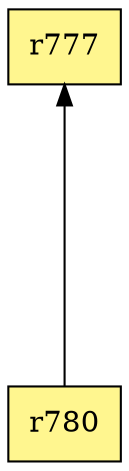 digraph G {
rankdir=BT;ranksep="2.0";
"r777" [shape=record,fillcolor=khaki1,style=filled,label="{r777}"];
"r780" [shape=record,fillcolor=khaki1,style=filled,label="{r780}"];
"r780" -> "r777"
}